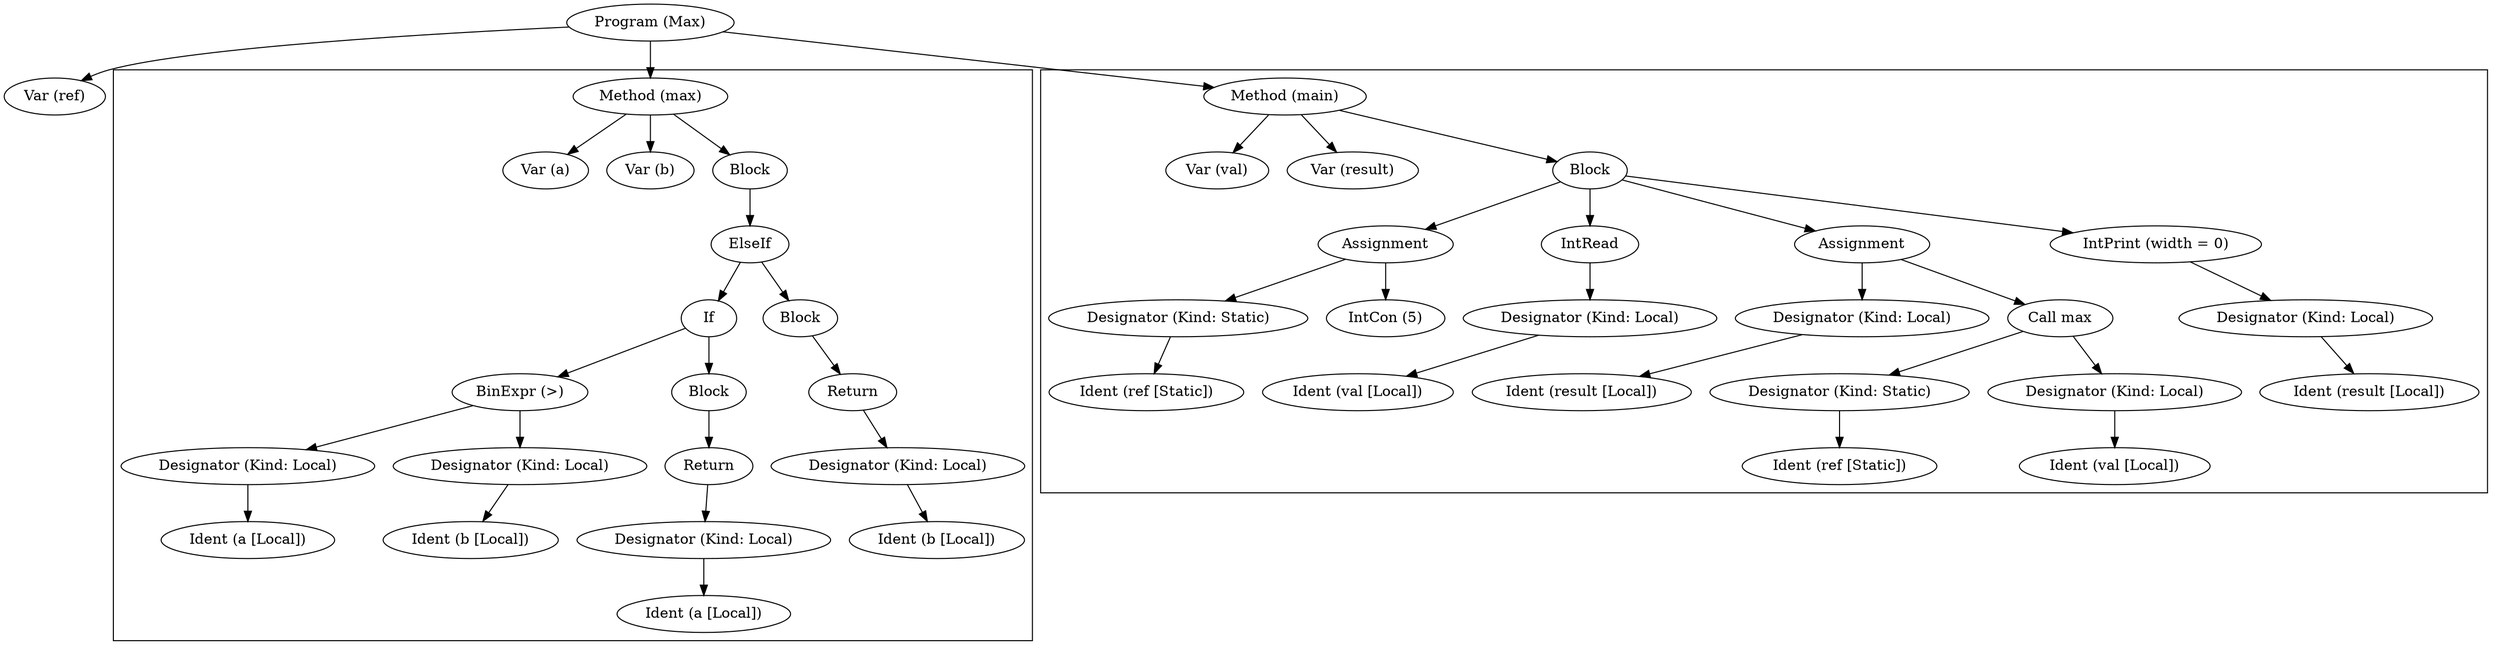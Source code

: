 digraph G {
node0 [label = "Program (Max)"]
node0 -> node1
node1 [label = "Var (ref)"]
node0 -> max
max [label = "Method (max)"]
subgraph cluster_max {
max -> node3
node3 [label = "Var (a)"]
max -> node4
node4 [label = "Var (b)"]
max -> node5
node5 [label = "Block", color = "black"]
node5 -> node6
node6 [label = "ElseIf", color = "black"]
node6 -> node7
node7 [label = "If", color = "black"]
node7 -> node8
node8 [label = "BinExpr (>)", color = "black"]
node8 -> node9
node9 [label = "Designator (Kind: Local)", color = "black"]
node9 -> node10
node10 [label = "Ident (a [Local])", color = "black"]
node8 -> node11
node11 [label = "Designator (Kind: Local)", color = "black"]
node11 -> node12
node12 [label = "Ident (b [Local])", color = "black"]
node7 -> node13
node13 [label = "Block", color = "black"]
node13 -> node14
node14 [label = "Return", color = "black"]
node14 -> node15
node15 [label = "Designator (Kind: Local)", color = "black"]
node15 -> node16
node16 [label = "Ident (a [Local])", color = "black"]
node6 -> node17
node17 [label = "Block", color = "black"]
node17 -> node18
node18 [label = "Return", color = "black"]
node18 -> node19
node19 [label = "Designator (Kind: Local)", color = "black"]
node19 -> node20
node20 [label = "Ident (b [Local])", color = "black"]
}
node0 -> main
main [label = "Method (main)"]
subgraph cluster_main {
main -> node22
node22 [label = "Var (val)"]
main -> node23
node23 [label = "Var (result)"]
main -> node24
node24 [label = "Block", color = "black"]
node24 -> node25
node25 [label = "Assignment", color = "black"]
node25 -> node26
node26 [label = "Designator (Kind: Static)", color = "black"]
node26 -> node27
node27 [label = "Ident (ref [Static])", color = "black"]
node25 -> node28
node28 [label = "IntCon (5)", color = "black"]
node24 -> node29
node29 [label = "IntRead", color = "black"]
node29 -> node30
node30 [label = "Designator (Kind: Local)", color = "black"]
node30 -> node31
node31 [label = "Ident (val [Local])", color = "black"]
node24 -> node32
node32 [label = "Assignment", color = "black"]
node32 -> node33
node33 [label = "Designator (Kind: Local)", color = "black"]
node33 -> node34
node34 [label = "Ident (result [Local])", color = "black"]
node32 -> node35
node35 [label = "Call max", color = "black"]
node35 -> node36
node36 [label = "Designator (Kind: Static)", color = "black"]
node36 -> node37
node37 [label = "Ident (ref [Static])", color = "black"]
node35 -> node38
node38 [label = "Designator (Kind: Local)", color = "black"]
node38 -> node39
node39 [label = "Ident (val [Local])", color = "black"]
node24 -> node40
node40 [label = "IntPrint (width = 0)", color = "black"]
node40 -> node41
node41 [label = "Designator (Kind: Local)", color = "black"]
node41 -> node42
node42 [label = "Ident (result [Local])", color = "black"]
}
}